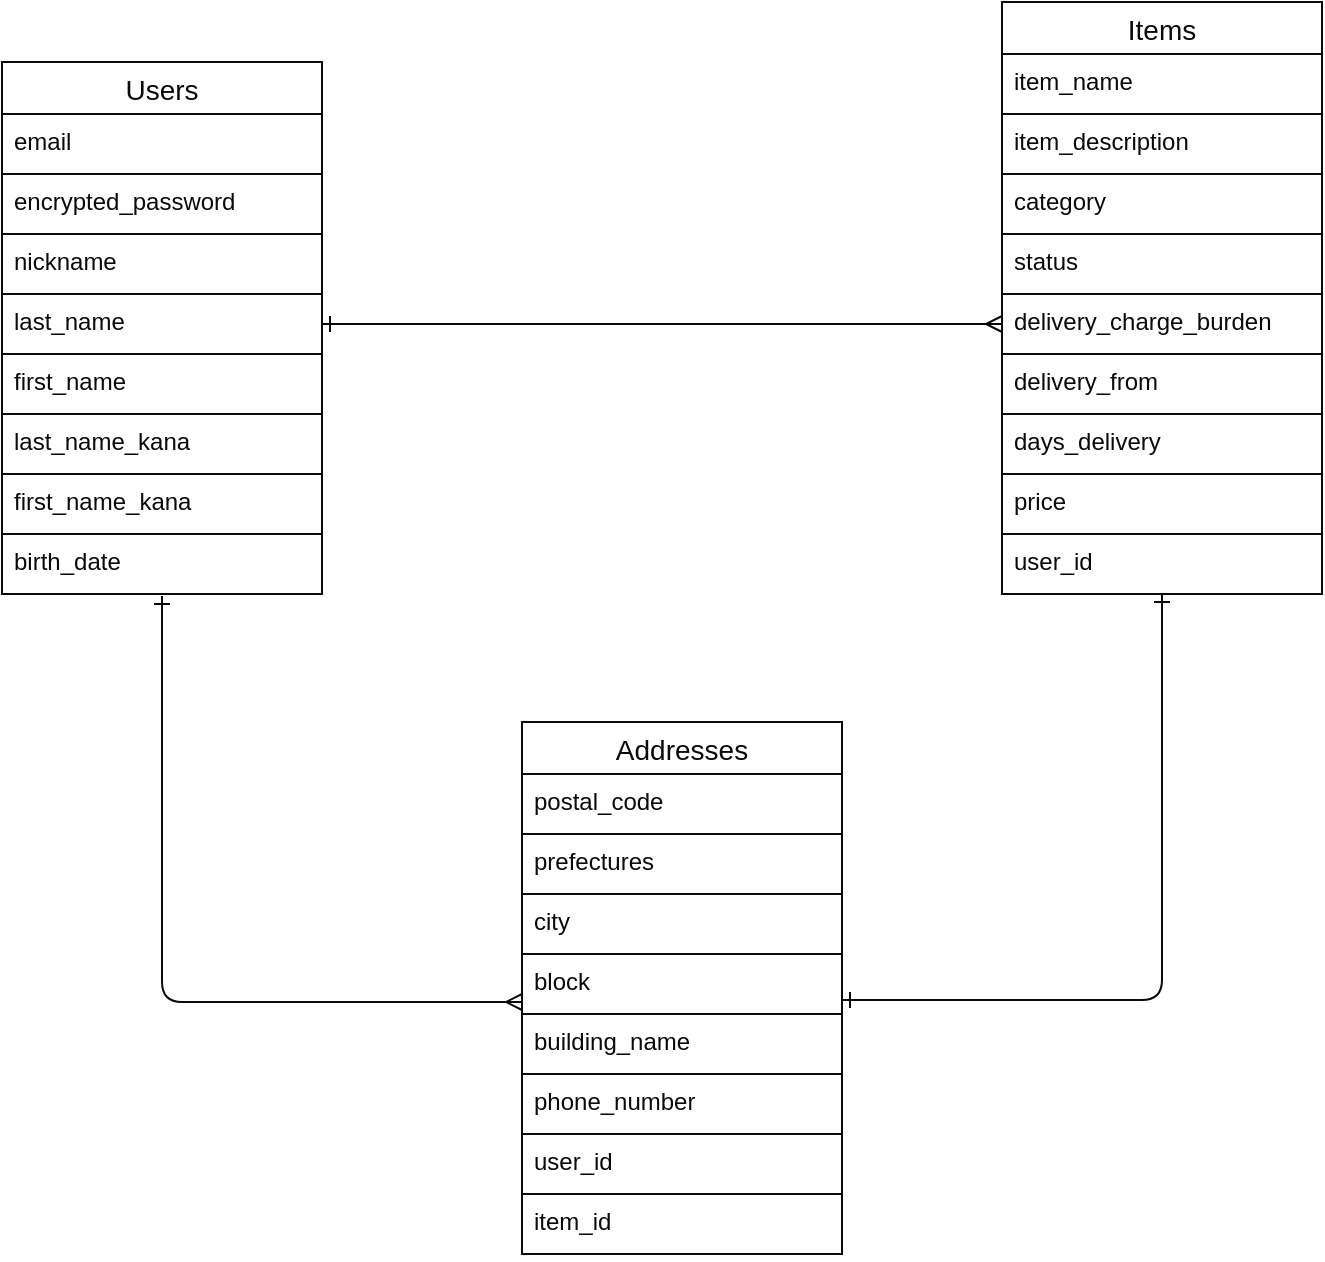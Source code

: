<mxfile>
    <diagram id="PPtJmguaulN4AHLaZNYt" name="ページ1">
        <mxGraphModel dx="370" dy="667" grid="1" gridSize="10" guides="1" tooltips="1" connect="1" arrows="1" fold="1" page="1" pageScale="1" pageWidth="827" pageHeight="1169" background="#ffffff" math="0" shadow="0">
            <root>
                <mxCell id="0"/>
                <mxCell id="1" parent="0"/>
                <mxCell id="2" value="Users" style="swimlane;fontStyle=0;childLayout=stackLayout;horizontal=1;startSize=26;horizontalStack=0;resizeParent=1;resizeParentMax=0;resizeLast=0;collapsible=1;marginBottom=0;align=center;fontSize=14;strokeColor=#0A0A0A;fontColor=#0A0A0A;fillColor=#FFFFFF;" vertex="1" parent="1">
                    <mxGeometry x="60" y="70" width="160" height="266" as="geometry"/>
                </mxCell>
                <mxCell id="4" value="email" style="text;spacingLeft=4;spacingRight=4;overflow=hidden;rotatable=0;points=[[0,0.5],[1,0.5]];portConstraint=eastwest;fontSize=12;strokeColor=#0A0A0A;fontColor=#0A0A0A;" vertex="1" parent="2">
                    <mxGeometry y="26" width="160" height="30" as="geometry"/>
                </mxCell>
                <mxCell id="5" value="encrypted_password" style="text;spacingLeft=4;spacingRight=4;overflow=hidden;rotatable=0;points=[[0,0.5],[1,0.5]];portConstraint=eastwest;fontSize=12;strokeColor=#0A0A0A;fontColor=#0A0A0A;" vertex="1" parent="2">
                    <mxGeometry y="56" width="160" height="30" as="geometry"/>
                </mxCell>
                <mxCell id="3" value="nickname" style="text;spacingLeft=4;spacingRight=4;overflow=hidden;rotatable=0;points=[[0,0.5],[1,0.5]];portConstraint=eastwest;fontSize=12;strokeColor=#0A0A0A;fontColor=#0A0A0A;" vertex="1" parent="2">
                    <mxGeometry y="86" width="160" height="30" as="geometry"/>
                </mxCell>
                <mxCell id="6" value="last_name" style="text;spacingLeft=4;spacingRight=4;overflow=hidden;rotatable=0;points=[[0,0.5],[1,0.5]];portConstraint=eastwest;fontSize=12;strokeColor=#0A0A0A;fontColor=#0A0A0A;" vertex="1" parent="2">
                    <mxGeometry y="116" width="160" height="30" as="geometry"/>
                </mxCell>
                <mxCell id="7" value="first_name" style="text;spacingLeft=4;spacingRight=4;overflow=hidden;rotatable=0;points=[[0,0.5],[1,0.5]];portConstraint=eastwest;fontSize=12;strokeColor=#0A0A0A;fontColor=#0A0A0A;" vertex="1" parent="2">
                    <mxGeometry y="146" width="160" height="30" as="geometry"/>
                </mxCell>
                <mxCell id="9" value="last_name_kana" style="text;spacingLeft=4;spacingRight=4;overflow=hidden;rotatable=0;points=[[0,0.5],[1,0.5]];portConstraint=eastwest;fontSize=12;strokeColor=#0A0A0A;fontColor=#0A0A0A;" vertex="1" parent="2">
                    <mxGeometry y="176" width="160" height="30" as="geometry"/>
                </mxCell>
                <mxCell id="8" value="first_name_kana" style="text;spacingLeft=4;spacingRight=4;overflow=hidden;rotatable=0;points=[[0,0.5],[1,0.5]];portConstraint=eastwest;fontSize=12;strokeColor=#0A0A0A;fontColor=#0A0A0A;" vertex="1" parent="2">
                    <mxGeometry y="206" width="160" height="30" as="geometry"/>
                </mxCell>
                <mxCell id="11" value="birth_date" style="text;spacingLeft=4;spacingRight=4;overflow=hidden;rotatable=0;points=[[0,0.5],[1,0.5]];portConstraint=eastwest;fontSize=12;strokeColor=#0A0A0A;fontColor=#0A0A0A;" vertex="1" parent="2">
                    <mxGeometry y="236" width="160" height="30" as="geometry"/>
                </mxCell>
                <mxCell id="12" value="Items" style="swimlane;fontStyle=0;childLayout=stackLayout;horizontal=1;startSize=26;horizontalStack=0;resizeParent=1;resizeParentMax=0;resizeLast=0;collapsible=1;marginBottom=0;align=center;fontSize=14;strokeColor=#0A0A0A;fontColor=#0A0A0A;fillColor=#FFFFFF;" vertex="1" parent="1">
                    <mxGeometry x="560" y="40" width="160" height="296" as="geometry"/>
                </mxCell>
                <mxCell id="14" value="item_name" style="text;spacingLeft=4;spacingRight=4;overflow=hidden;rotatable=0;points=[[0,0.5],[1,0.5]];portConstraint=eastwest;fontSize=12;strokeColor=#0A0A0A;fontColor=#0A0A0A;" vertex="1" parent="12">
                    <mxGeometry y="26" width="160" height="30" as="geometry"/>
                </mxCell>
                <mxCell id="16" value="item_description" style="text;spacingLeft=4;spacingRight=4;overflow=hidden;rotatable=0;points=[[0,0.5],[1,0.5]];portConstraint=eastwest;fontSize=12;strokeColor=#0A0A0A;fontColor=#0A0A0A;" vertex="1" parent="12">
                    <mxGeometry y="56" width="160" height="30" as="geometry"/>
                </mxCell>
                <mxCell id="17" value="category" style="text;spacingLeft=4;spacingRight=4;overflow=hidden;rotatable=0;points=[[0,0.5],[1,0.5]];portConstraint=eastwest;fontSize=12;strokeColor=#0A0A0A;fontColor=#0A0A0A;" vertex="1" parent="12">
                    <mxGeometry y="86" width="160" height="30" as="geometry"/>
                </mxCell>
                <mxCell id="18" value="status" style="text;spacingLeft=4;spacingRight=4;overflow=hidden;rotatable=0;points=[[0,0.5],[1,0.5]];portConstraint=eastwest;fontSize=12;strokeColor=#0A0A0A;fontColor=#0A0A0A;" vertex="1" parent="12">
                    <mxGeometry y="116" width="160" height="30" as="geometry"/>
                </mxCell>
                <mxCell id="15" value="delivery_charge_burden" style="text;spacingLeft=4;spacingRight=4;overflow=hidden;rotatable=0;points=[[0,0.5],[1,0.5]];portConstraint=eastwest;fontSize=12;strokeColor=#0A0A0A;fontColor=#0A0A0A;" vertex="1" parent="12">
                    <mxGeometry y="146" width="160" height="30" as="geometry"/>
                </mxCell>
                <mxCell id="20" value="delivery_from" style="text;spacingLeft=4;spacingRight=4;overflow=hidden;rotatable=0;points=[[0,0.5],[1,0.5]];portConstraint=eastwest;fontSize=12;strokeColor=#0A0A0A;fontColor=#0A0A0A;" vertex="1" parent="12">
                    <mxGeometry y="176" width="160" height="30" as="geometry"/>
                </mxCell>
                <mxCell id="21" value="days_delivery" style="text;spacingLeft=4;spacingRight=4;overflow=hidden;rotatable=0;points=[[0,0.5],[1,0.5]];portConstraint=eastwest;fontSize=12;strokeColor=#0A0A0A;fontColor=#0A0A0A;" vertex="1" parent="12">
                    <mxGeometry y="206" width="160" height="30" as="geometry"/>
                </mxCell>
                <mxCell id="19" value="price" style="text;spacingLeft=4;spacingRight=4;overflow=hidden;rotatable=0;points=[[0,0.5],[1,0.5]];portConstraint=eastwest;fontSize=12;strokeColor=#0A0A0A;fontColor=#0A0A0A;" vertex="1" parent="12">
                    <mxGeometry y="236" width="160" height="30" as="geometry"/>
                </mxCell>
                <mxCell id="30" value="user_id" style="text;spacingLeft=4;spacingRight=4;overflow=hidden;rotatable=0;points=[[0,0.5],[1,0.5]];portConstraint=eastwest;fontSize=12;strokeColor=#0A0A0A;fontColor=#0A0A0A;" vertex="1" parent="12">
                    <mxGeometry y="266" width="160" height="30" as="geometry"/>
                </mxCell>
                <mxCell id="22" value="Addresses" style="swimlane;fontStyle=0;childLayout=stackLayout;horizontal=1;startSize=26;horizontalStack=0;resizeParent=1;resizeParentMax=0;resizeLast=0;collapsible=1;marginBottom=0;align=center;fontSize=14;strokeColor=#0A0A0A;fontColor=#0A0A0A;fillColor=#FFFFFF;" vertex="1" parent="1">
                    <mxGeometry x="320" y="400" width="160" height="266" as="geometry"/>
                </mxCell>
                <mxCell id="23" value="postal_code" style="text;spacingLeft=4;spacingRight=4;overflow=hidden;rotatable=0;points=[[0,0.5],[1,0.5]];portConstraint=eastwest;fontSize=12;strokeColor=#0A0A0A;fontColor=#0A0A0A;" vertex="1" parent="22">
                    <mxGeometry y="26" width="160" height="30" as="geometry"/>
                </mxCell>
                <mxCell id="24" value="prefectures" style="text;spacingLeft=4;spacingRight=4;overflow=hidden;rotatable=0;points=[[0,0.5],[1,0.5]];portConstraint=eastwest;fontSize=12;strokeColor=#0A0A0A;fontColor=#0A0A0A;" vertex="1" parent="22">
                    <mxGeometry y="56" width="160" height="30" as="geometry"/>
                </mxCell>
                <mxCell id="26" value="city" style="text;spacingLeft=4;spacingRight=4;overflow=hidden;rotatable=0;points=[[0,0.5],[1,0.5]];portConstraint=eastwest;fontSize=12;strokeColor=#0A0A0A;fontColor=#0A0A0A;" vertex="1" parent="22">
                    <mxGeometry y="86" width="160" height="30" as="geometry"/>
                </mxCell>
                <mxCell id="49" value="block" style="text;spacingLeft=4;spacingRight=4;overflow=hidden;rotatable=0;points=[[0,0.5],[1,0.5]];portConstraint=eastwest;fontSize=12;strokeColor=#0A0A0A;fontColor=#0A0A0A;" vertex="1" parent="22">
                    <mxGeometry y="116" width="160" height="30" as="geometry"/>
                </mxCell>
                <mxCell id="28" value="building_name" style="text;spacingLeft=4;spacingRight=4;overflow=hidden;rotatable=0;points=[[0,0.5],[1,0.5]];portConstraint=eastwest;fontSize=12;strokeColor=#0A0A0A;fontColor=#0A0A0A;" vertex="1" parent="22">
                    <mxGeometry y="146" width="160" height="30" as="geometry"/>
                </mxCell>
                <mxCell id="29" value="phone_number" style="text;spacingLeft=4;spacingRight=4;overflow=hidden;rotatable=0;points=[[0,0.5],[1,0.5]];portConstraint=eastwest;fontSize=12;strokeColor=#0A0A0A;fontColor=#0A0A0A;" vertex="1" parent="22">
                    <mxGeometry y="176" width="160" height="30" as="geometry"/>
                </mxCell>
                <mxCell id="40" value="user_id" style="text;spacingLeft=4;spacingRight=4;overflow=hidden;rotatable=0;points=[[0,0.5],[1,0.5]];portConstraint=eastwest;fontSize=12;strokeColor=#0A0A0A;fontColor=#0A0A0A;" vertex="1" parent="22">
                    <mxGeometry y="206" width="160" height="30" as="geometry"/>
                </mxCell>
                <mxCell id="31" value="item_id" style="text;spacingLeft=4;spacingRight=4;overflow=hidden;rotatable=0;points=[[0,0.5],[1,0.5]];portConstraint=eastwest;fontSize=12;strokeColor=#0A0A0A;fontColor=#0A0A0A;" vertex="1" parent="22">
                    <mxGeometry y="236" width="160" height="30" as="geometry"/>
                </mxCell>
                <mxCell id="42" value="" style="edgeStyle=entityRelationEdgeStyle;fontSize=12;html=1;endArrow=ERmany;endFill=0;exitX=1;exitY=0.5;exitDx=0;exitDy=0;startArrow=ERone;startFill=0;entryX=0;entryY=0.5;entryDx=0;entryDy=0;fontColor=#0A0A0A;strokeColor=#0A0A0A;" edge="1" parent="1" source="6" target="15">
                    <mxGeometry width="100" height="100" relative="1" as="geometry">
                        <mxPoint x="330" y="340" as="sourcePoint"/>
                        <mxPoint x="560" y="321" as="targetPoint"/>
                    </mxGeometry>
                </mxCell>
                <mxCell id="44" style="edgeStyle=none;html=1;startArrow=ERone;startFill=0;endArrow=ERone;endFill=0;targetPerimeterSpacing=12;fontColor=#0A0A0A;strokeColor=#0A0A0A;" edge="1" parent="1" source="30">
                    <mxGeometry relative="1" as="geometry">
                        <mxPoint x="643" y="370" as="sourcePoint"/>
                        <mxPoint x="480" y="539" as="targetPoint"/>
                        <Array as="points">
                            <mxPoint x="640" y="539"/>
                        </Array>
                    </mxGeometry>
                </mxCell>
                <mxCell id="47" style="edgeStyle=none;html=1;startArrow=ERmany;startFill=0;endArrow=ERone;endFill=0;targetPerimeterSpacing=12;entryX=0.5;entryY=1.033;entryDx=0;entryDy=0;entryPerimeter=0;fontColor=#0A0A0A;strokeColor=#0A0A0A;" edge="1" parent="1" target="11">
                    <mxGeometry relative="1" as="geometry">
                        <mxPoint x="320" y="540" as="sourcePoint"/>
                        <mxPoint x="140" y="340" as="targetPoint"/>
                        <Array as="points">
                            <mxPoint x="140" y="540"/>
                        </Array>
                    </mxGeometry>
                </mxCell>
            </root>
        </mxGraphModel>
    </diagram>
</mxfile>